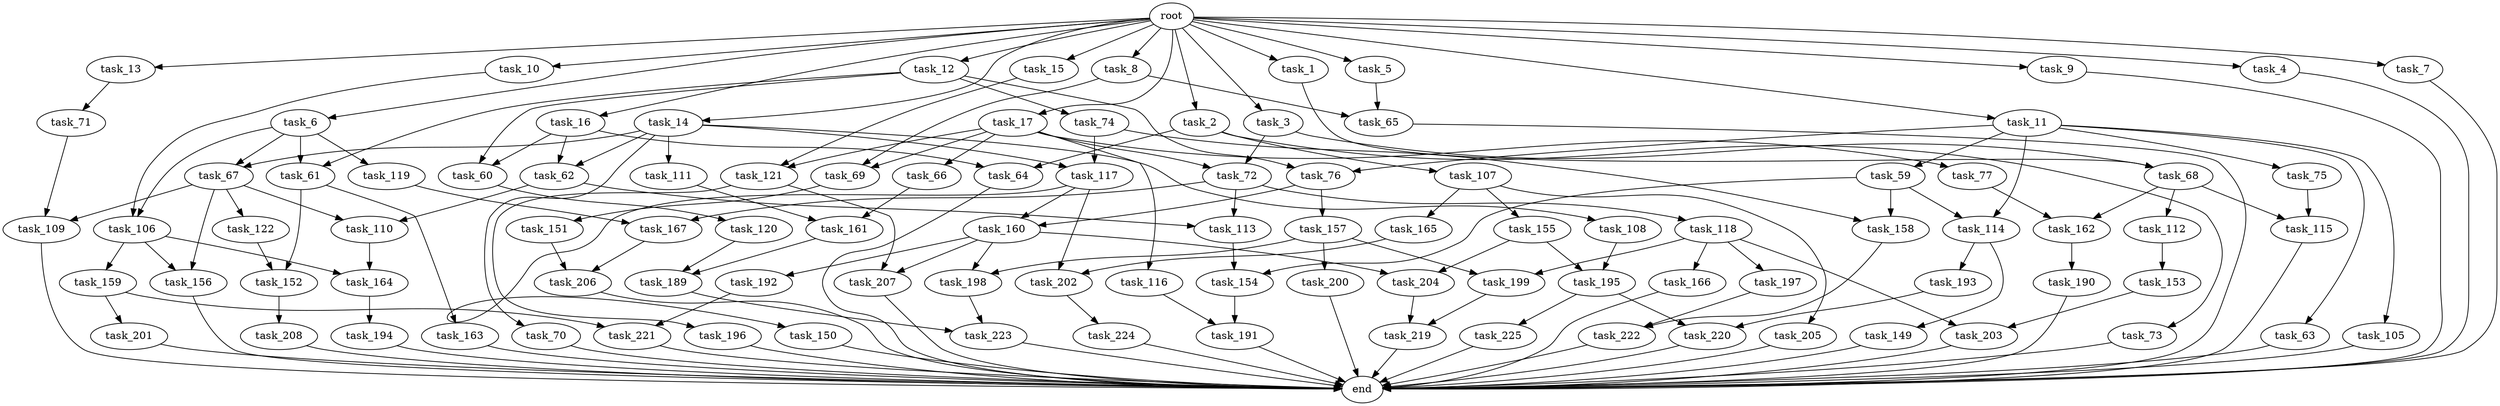 digraph G {
  task_8 [size="10.240000"];
  task_156 [size="11682311045.120001"];
  task_108 [size="1374389534.720000"];
  task_191 [size="5583457484.800000"];
  task_207 [size="687194767.360000"];
  task_15 [size="10.240000"];
  task_59 [size="1374389534.720000"];
  task_105 [size="1374389534.720000"];
  task_121 [size="10737418240.000000"];
  task_195 [size="1116691496.960000"];
  task_154 [size="6356551598.080000"];
  task_73 [size="8589934592.000000"];
  task_16 [size="10.240000"];
  task_110 [size="3865470566.400000"];
  task_68 [size="10050223472.639999"];
  task_61 [size="10050223472.639999"];
  task_223 [size="4552665333.760000"];
  task_74 [size="3092376453.120000"];
  task_158 [size="6356551598.080000"];
  task_1 [size="10.240000"];
  task_64 [size="10737418240.000000"];
  task_160 [size="9964324126.719999"];
  task_11 [size="10.240000"];
  task_62 [size="3521873182.720000"];
  task_107 [size="8589934592.000000"];
  task_2 [size="10.240000"];
  task_10 [size="10.240000"];
  task_66 [size="8589934592.000000"];
  task_109 [size="4466765987.840000"];
  task_166 [size="4209067950.080000"];
  task_155 [size="8589934592.000000"];
  task_122 [size="3092376453.120000"];
  task_151 [size="1374389534.720000"];
  task_72 [size="11682311045.120001"];
  task_17 [size="10.240000"];
  task_199 [size="5583457484.800000"];
  task_221 [size="9706626088.960001"];
  task_67 [size="8332236554.240000"];
  task_150 [size="8589934592.000000"];
  task_197 [size="4209067950.080000"];
  task_203 [size="4982162063.360000"];
  task_116 [size="8589934592.000000"];
  task_157 [size="1374389534.720000"];
  task_106 [size="12455405158.400000"];
  task_12 [size="10.240000"];
  task_77 [size="8589934592.000000"];
  task_194 [size="6957847019.520000"];
  task_222 [size="1116691496.960000"];
  task_167 [size="17179869184.000000"];
  task_114 [size="3521873182.720000"];
  task_149 [size="8589934592.000000"];
  end [size="0.000000"];
  task_9 [size="10.240000"];
  task_165 [size="8589934592.000000"];
  task_225 [size="773094113.280000"];
  task_159 [size="8589934592.000000"];
  task_192 [size="343597383.680000"];
  task_202 [size="17179869184.000000"];
  task_69 [size="11682311045.120001"];
  task_118 [size="8589934592.000000"];
  task_224 [size="3092376453.120000"];
  task_201 [size="4209067950.080000"];
  task_65 [size="10050223472.639999"];
  task_198 [size="1717986918.400000"];
  task_206 [size="9706626088.960001"];
  task_13 [size="10.240000"];
  task_193 [size="8589934592.000000"];
  task_196 [size="343597383.680000"];
  task_152 [size="1717986918.400000"];
  task_3 [size="10.240000"];
  task_5 [size="10.240000"];
  task_220 [size="1546188226.560000"];
  task_189 [size="9363028705.280001"];
  task_76 [size="4466765987.840000"];
  task_115 [size="9363028705.280001"];
  task_190 [size="2147483648.000000"];
  task_161 [size="2920577761.280000"];
  task_14 [size="10.240000"];
  task_219 [size="14087492730.880001"];
  task_4 [size="10.240000"];
  task_119 [size="6957847019.520000"];
  task_164 [size="8933531975.680000"];
  task_200 [size="1374389534.720000"];
  task_113 [size="9363028705.280001"];
  task_112 [size="773094113.280000"];
  task_153 [size="773094113.280000"];
  root [size="0.000000"];
  task_120 [size="343597383.680000"];
  task_60 [size="5239860101.120000"];
  task_70 [size="1374389534.720000"];
  task_6 [size="10.240000"];
  task_208 [size="2147483648.000000"];
  task_117 [size="5583457484.800000"];
  task_162 [size="1116691496.960000"];
  task_205 [size="8589934592.000000"];
  task_111 [size="1374389534.720000"];
  task_204 [size="1116691496.960000"];
  task_63 [size="1374389534.720000"];
  task_75 [size="1374389534.720000"];
  task_7 [size="10.240000"];
  task_71 [size="2147483648.000000"];
  task_163 [size="343597383.680000"];

  task_8 -> task_69 [size="301989888.000000"];
  task_8 -> task_65 [size="301989888.000000"];
  task_156 -> end [size="1.000000"];
  task_108 -> task_195 [size="33554432.000000"];
  task_191 -> end [size="1.000000"];
  task_207 -> end [size="1.000000"];
  task_15 -> task_121 [size="209715200.000000"];
  task_59 -> task_154 [size="209715200.000000"];
  task_59 -> task_158 [size="209715200.000000"];
  task_59 -> task_114 [size="209715200.000000"];
  task_105 -> end [size="1.000000"];
  task_121 -> task_207 [size="33554432.000000"];
  task_121 -> task_196 [size="33554432.000000"];
  task_195 -> task_225 [size="75497472.000000"];
  task_195 -> task_220 [size="75497472.000000"];
  task_154 -> task_191 [size="411041792.000000"];
  task_73 -> end [size="1.000000"];
  task_16 -> task_62 [size="209715200.000000"];
  task_16 -> task_60 [size="209715200.000000"];
  task_16 -> task_64 [size="209715200.000000"];
  task_110 -> task_164 [size="33554432.000000"];
  task_68 -> task_162 [size="75497472.000000"];
  task_68 -> task_112 [size="75497472.000000"];
  task_68 -> task_115 [size="75497472.000000"];
  task_61 -> task_152 [size="33554432.000000"];
  task_61 -> task_163 [size="33554432.000000"];
  task_223 -> end [size="1.000000"];
  task_74 -> task_158 [size="411041792.000000"];
  task_74 -> task_117 [size="411041792.000000"];
  task_158 -> task_222 [size="33554432.000000"];
  task_1 -> task_68 [size="679477248.000000"];
  task_64 -> end [size="1.000000"];
  task_160 -> task_207 [size="33554432.000000"];
  task_160 -> task_198 [size="33554432.000000"];
  task_160 -> task_192 [size="33554432.000000"];
  task_160 -> task_204 [size="33554432.000000"];
  task_11 -> task_75 [size="134217728.000000"];
  task_11 -> task_63 [size="134217728.000000"];
  task_11 -> task_105 [size="134217728.000000"];
  task_11 -> task_59 [size="134217728.000000"];
  task_11 -> task_76 [size="134217728.000000"];
  task_11 -> task_114 [size="134217728.000000"];
  task_62 -> task_113 [size="75497472.000000"];
  task_62 -> task_110 [size="75497472.000000"];
  task_107 -> task_155 [size="838860800.000000"];
  task_107 -> task_165 [size="838860800.000000"];
  task_107 -> task_205 [size="838860800.000000"];
  task_2 -> task_73 [size="838860800.000000"];
  task_2 -> task_64 [size="838860800.000000"];
  task_2 -> task_107 [size="838860800.000000"];
  task_10 -> task_106 [size="536870912.000000"];
  task_66 -> task_161 [size="75497472.000000"];
  task_109 -> end [size="1.000000"];
  task_166 -> end [size="1.000000"];
  task_155 -> task_204 [size="75497472.000000"];
  task_155 -> task_195 [size="75497472.000000"];
  task_122 -> task_152 [size="134217728.000000"];
  task_151 -> task_206 [size="536870912.000000"];
  task_72 -> task_118 [size="838860800.000000"];
  task_72 -> task_167 [size="838860800.000000"];
  task_72 -> task_113 [size="838860800.000000"];
  task_17 -> task_116 [size="838860800.000000"];
  task_17 -> task_66 [size="838860800.000000"];
  task_17 -> task_77 [size="838860800.000000"];
  task_17 -> task_72 [size="838860800.000000"];
  task_17 -> task_69 [size="838860800.000000"];
  task_17 -> task_121 [size="838860800.000000"];
  task_199 -> task_219 [size="838860800.000000"];
  task_221 -> end [size="1.000000"];
  task_67 -> task_156 [size="301989888.000000"];
  task_67 -> task_122 [size="301989888.000000"];
  task_67 -> task_110 [size="301989888.000000"];
  task_67 -> task_109 [size="301989888.000000"];
  task_150 -> end [size="1.000000"];
  task_197 -> task_222 [size="75497472.000000"];
  task_203 -> end [size="1.000000"];
  task_116 -> task_191 [size="134217728.000000"];
  task_157 -> task_198 [size="134217728.000000"];
  task_157 -> task_200 [size="134217728.000000"];
  task_157 -> task_199 [size="134217728.000000"];
  task_106 -> task_156 [size="838860800.000000"];
  task_106 -> task_159 [size="838860800.000000"];
  task_106 -> task_164 [size="838860800.000000"];
  task_12 -> task_61 [size="301989888.000000"];
  task_12 -> task_60 [size="301989888.000000"];
  task_12 -> task_74 [size="301989888.000000"];
  task_12 -> task_76 [size="301989888.000000"];
  task_77 -> task_162 [size="33554432.000000"];
  task_194 -> end [size="1.000000"];
  task_222 -> end [size="1.000000"];
  task_167 -> task_206 [size="411041792.000000"];
  task_114 -> task_193 [size="838860800.000000"];
  task_114 -> task_149 [size="838860800.000000"];
  task_149 -> end [size="1.000000"];
  task_9 -> end [size="1.000000"];
  task_165 -> task_202 [size="838860800.000000"];
  task_225 -> end [size="1.000000"];
  task_159 -> task_221 [size="411041792.000000"];
  task_159 -> task_201 [size="411041792.000000"];
  task_192 -> task_221 [size="536870912.000000"];
  task_202 -> task_224 [size="301989888.000000"];
  task_69 -> task_151 [size="134217728.000000"];
  task_118 -> task_197 [size="411041792.000000"];
  task_118 -> task_199 [size="411041792.000000"];
  task_118 -> task_203 [size="411041792.000000"];
  task_118 -> task_166 [size="411041792.000000"];
  task_224 -> end [size="1.000000"];
  task_201 -> end [size="1.000000"];
  task_65 -> end [size="1.000000"];
  task_198 -> task_223 [size="411041792.000000"];
  task_206 -> end [size="1.000000"];
  task_13 -> task_71 [size="209715200.000000"];
  task_193 -> task_220 [size="75497472.000000"];
  task_196 -> end [size="1.000000"];
  task_152 -> task_208 [size="209715200.000000"];
  task_3 -> task_72 [size="301989888.000000"];
  task_3 -> task_68 [size="301989888.000000"];
  task_5 -> task_65 [size="679477248.000000"];
  task_220 -> end [size="1.000000"];
  task_189 -> task_223 [size="33554432.000000"];
  task_76 -> task_160 [size="134217728.000000"];
  task_76 -> task_157 [size="134217728.000000"];
  task_115 -> end [size="1.000000"];
  task_190 -> end [size="1.000000"];
  task_161 -> task_189 [size="75497472.000000"];
  task_14 -> task_67 [size="134217728.000000"];
  task_14 -> task_111 [size="134217728.000000"];
  task_14 -> task_62 [size="134217728.000000"];
  task_14 -> task_108 [size="134217728.000000"];
  task_14 -> task_70 [size="134217728.000000"];
  task_14 -> task_117 [size="134217728.000000"];
  task_219 -> end [size="1.000000"];
  task_4 -> end [size="1.000000"];
  task_119 -> task_167 [size="838860800.000000"];
  task_164 -> task_194 [size="679477248.000000"];
  task_200 -> end [size="1.000000"];
  task_113 -> task_154 [size="411041792.000000"];
  task_112 -> task_153 [size="75497472.000000"];
  task_153 -> task_203 [size="75497472.000000"];
  root -> task_8 [size="1.000000"];
  root -> task_9 [size="1.000000"];
  root -> task_16 [size="1.000000"];
  root -> task_14 [size="1.000000"];
  root -> task_6 [size="1.000000"];
  root -> task_4 [size="1.000000"];
  root -> task_5 [size="1.000000"];
  root -> task_1 [size="1.000000"];
  root -> task_13 [size="1.000000"];
  root -> task_15 [size="1.000000"];
  root -> task_11 [size="1.000000"];
  root -> task_3 [size="1.000000"];
  root -> task_12 [size="1.000000"];
  root -> task_2 [size="1.000000"];
  root -> task_10 [size="1.000000"];
  root -> task_7 [size="1.000000"];
  root -> task_17 [size="1.000000"];
  task_120 -> task_189 [size="838860800.000000"];
  task_60 -> task_120 [size="33554432.000000"];
  task_70 -> end [size="1.000000"];
  task_6 -> task_61 [size="679477248.000000"];
  task_6 -> task_106 [size="679477248.000000"];
  task_6 -> task_67 [size="679477248.000000"];
  task_6 -> task_119 [size="679477248.000000"];
  task_208 -> end [size="1.000000"];
  task_117 -> task_160 [size="838860800.000000"];
  task_117 -> task_150 [size="838860800.000000"];
  task_117 -> task_202 [size="838860800.000000"];
  task_162 -> task_190 [size="209715200.000000"];
  task_205 -> end [size="1.000000"];
  task_111 -> task_161 [size="209715200.000000"];
  task_204 -> task_219 [size="536870912.000000"];
  task_63 -> end [size="1.000000"];
  task_75 -> task_115 [size="838860800.000000"];
  task_7 -> end [size="1.000000"];
  task_71 -> task_109 [size="134217728.000000"];
  task_163 -> end [size="1.000000"];
}
